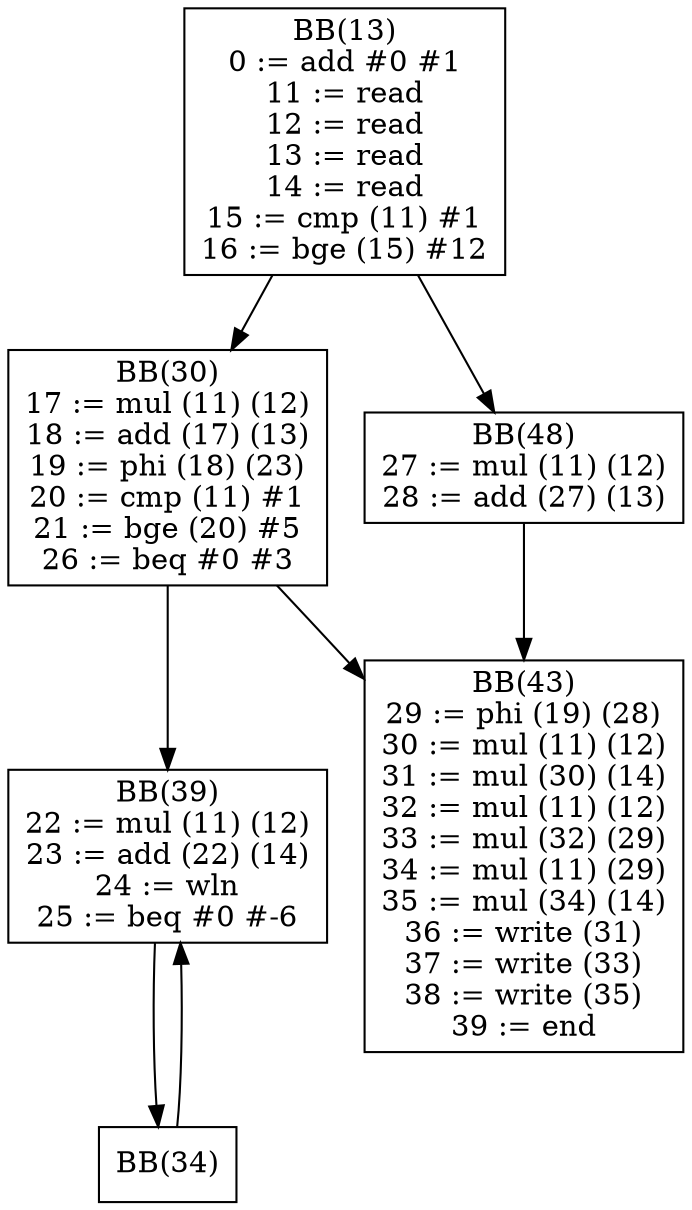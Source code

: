 digraph G {
bb13[shape = box, label = "BB(13)\n" + "0 := add #0 #1\n" + "11 := read\n" + "12 := read\n" + "13 := read\n" + "14 := read\n" + "15 := cmp (11) #1\n" + "16 := bge (15) #12\n"];
bb30[shape = box, label = "BB(30)\n" + "17 := mul (11) (12)\n" + "18 := add (17) (13)\n" + "19 := phi (18) (23)\n" + "20 := cmp (11) #1\n" + "21 := bge (20) #5\n" + "26 := beq #0 #3\n"];
bb48[shape = box, label = "BB(48)\n" + "27 := mul (11) (12)\n" + "28 := add (27) (13)\n"];
bb39[shape = box, label = "BB(39)\n" + "22 := mul (11) (12)\n" + "23 := add (22) (14)\n" + "24 := wln\n" + "25 := beq #0 #-6\n"];
bb43[shape = box, label = "BB(43)\n" + "29 := phi (19) (28)\n" + "30 := mul (11) (12)\n" + "31 := mul (30) (14)\n" + "32 := mul (11) (12)\n" + "33 := mul (32) (29)\n" + "34 := mul (11) (29)\n" + "35 := mul (34) (14)\n" + "36 := write (31)\n" + "37 := write (33)\n" + "38 := write (35)\n" + "39 := end\n"];
bb34[shape = box, label = "BB(34)\n"];
bb13 -> bb30;
bb13 -> bb48;
bb30 -> bb39;
bb30 -> bb43;
bb48 -> bb43;
bb39 -> bb34;
bb34 -> bb39;
}
